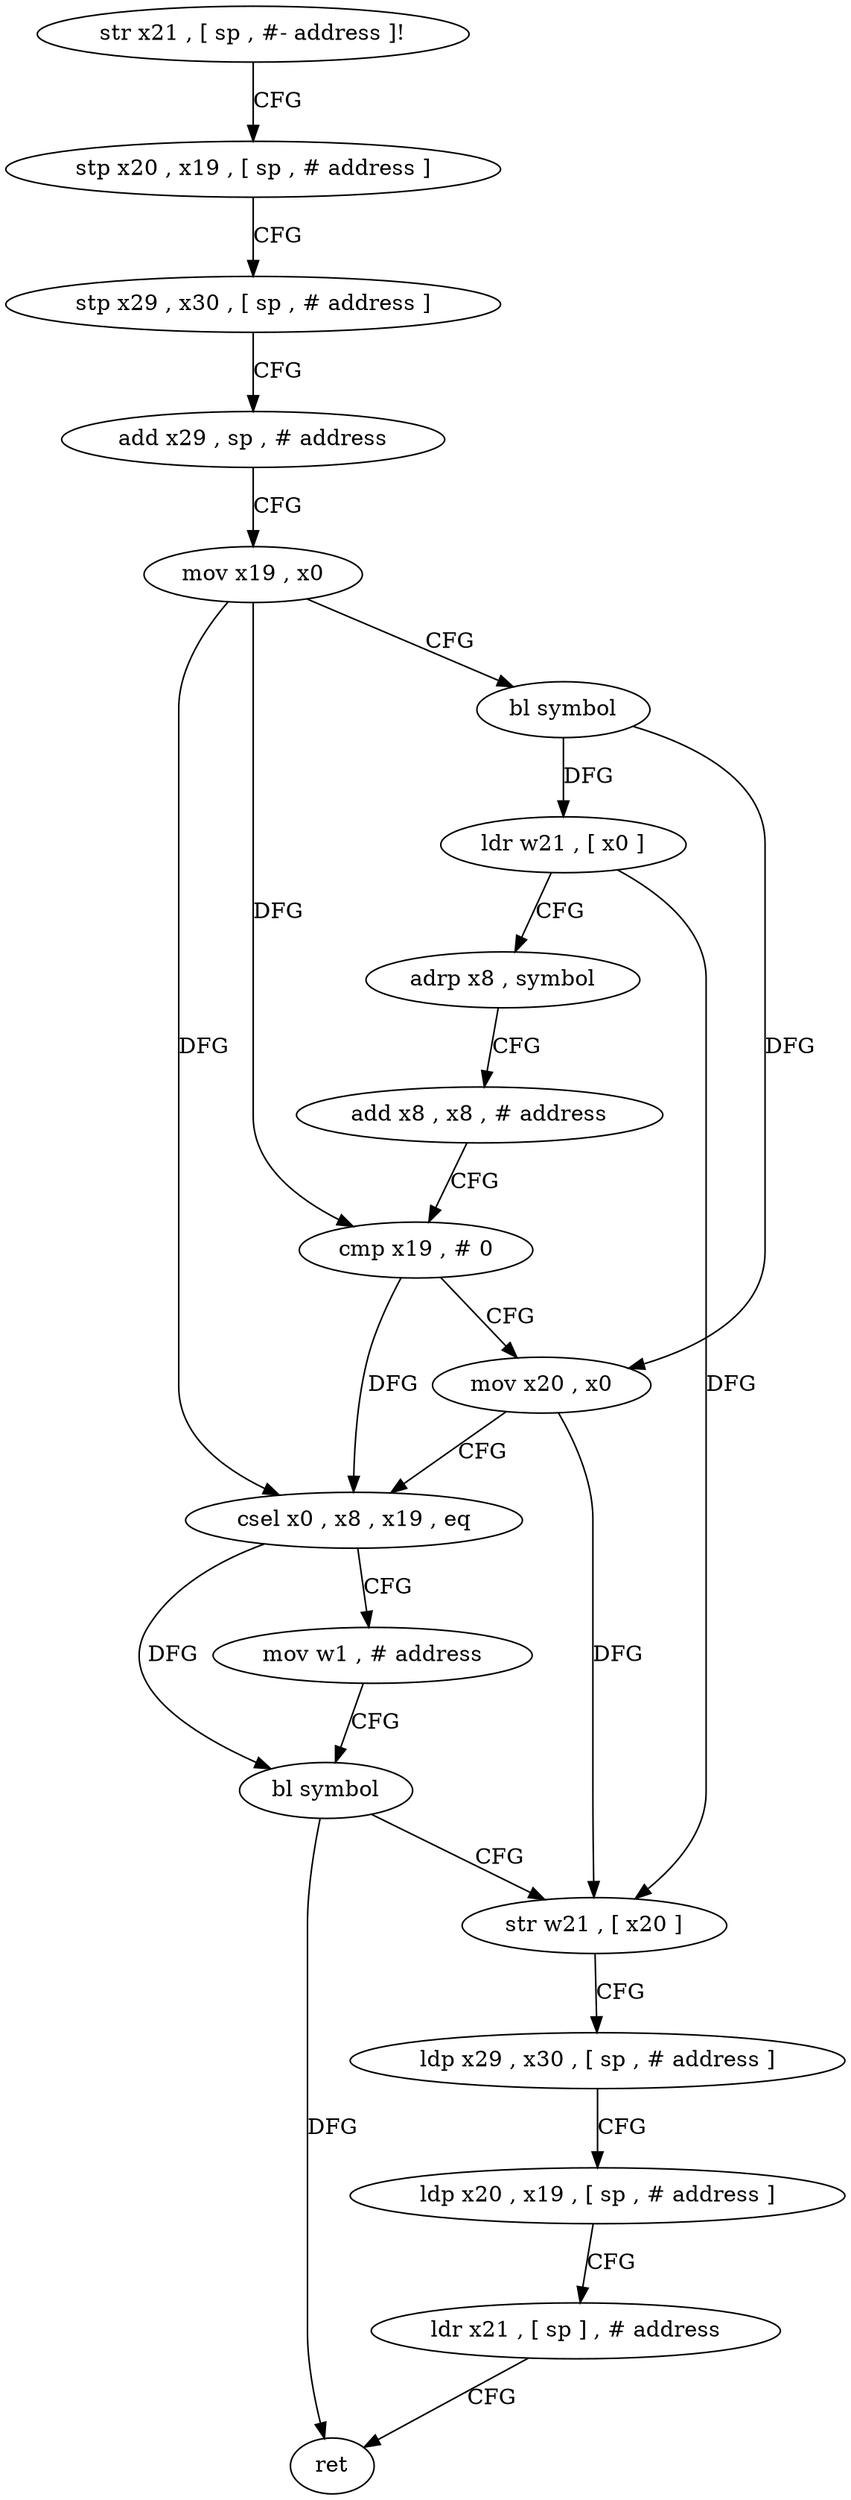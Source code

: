 digraph "func" {
"4206452" [label = "str x21 , [ sp , #- address ]!" ]
"4206456" [label = "stp x20 , x19 , [ sp , # address ]" ]
"4206460" [label = "stp x29 , x30 , [ sp , # address ]" ]
"4206464" [label = "add x29 , sp , # address" ]
"4206468" [label = "mov x19 , x0" ]
"4206472" [label = "bl symbol" ]
"4206476" [label = "ldr w21 , [ x0 ]" ]
"4206480" [label = "adrp x8 , symbol" ]
"4206484" [label = "add x8 , x8 , # address" ]
"4206488" [label = "cmp x19 , # 0" ]
"4206492" [label = "mov x20 , x0" ]
"4206496" [label = "csel x0 , x8 , x19 , eq" ]
"4206500" [label = "mov w1 , # address" ]
"4206504" [label = "bl symbol" ]
"4206508" [label = "str w21 , [ x20 ]" ]
"4206512" [label = "ldp x29 , x30 , [ sp , # address ]" ]
"4206516" [label = "ldp x20 , x19 , [ sp , # address ]" ]
"4206520" [label = "ldr x21 , [ sp ] , # address" ]
"4206524" [label = "ret" ]
"4206452" -> "4206456" [ label = "CFG" ]
"4206456" -> "4206460" [ label = "CFG" ]
"4206460" -> "4206464" [ label = "CFG" ]
"4206464" -> "4206468" [ label = "CFG" ]
"4206468" -> "4206472" [ label = "CFG" ]
"4206468" -> "4206488" [ label = "DFG" ]
"4206468" -> "4206496" [ label = "DFG" ]
"4206472" -> "4206476" [ label = "DFG" ]
"4206472" -> "4206492" [ label = "DFG" ]
"4206476" -> "4206480" [ label = "CFG" ]
"4206476" -> "4206508" [ label = "DFG" ]
"4206480" -> "4206484" [ label = "CFG" ]
"4206484" -> "4206488" [ label = "CFG" ]
"4206488" -> "4206492" [ label = "CFG" ]
"4206488" -> "4206496" [ label = "DFG" ]
"4206492" -> "4206496" [ label = "CFG" ]
"4206492" -> "4206508" [ label = "DFG" ]
"4206496" -> "4206500" [ label = "CFG" ]
"4206496" -> "4206504" [ label = "DFG" ]
"4206500" -> "4206504" [ label = "CFG" ]
"4206504" -> "4206508" [ label = "CFG" ]
"4206504" -> "4206524" [ label = "DFG" ]
"4206508" -> "4206512" [ label = "CFG" ]
"4206512" -> "4206516" [ label = "CFG" ]
"4206516" -> "4206520" [ label = "CFG" ]
"4206520" -> "4206524" [ label = "CFG" ]
}

